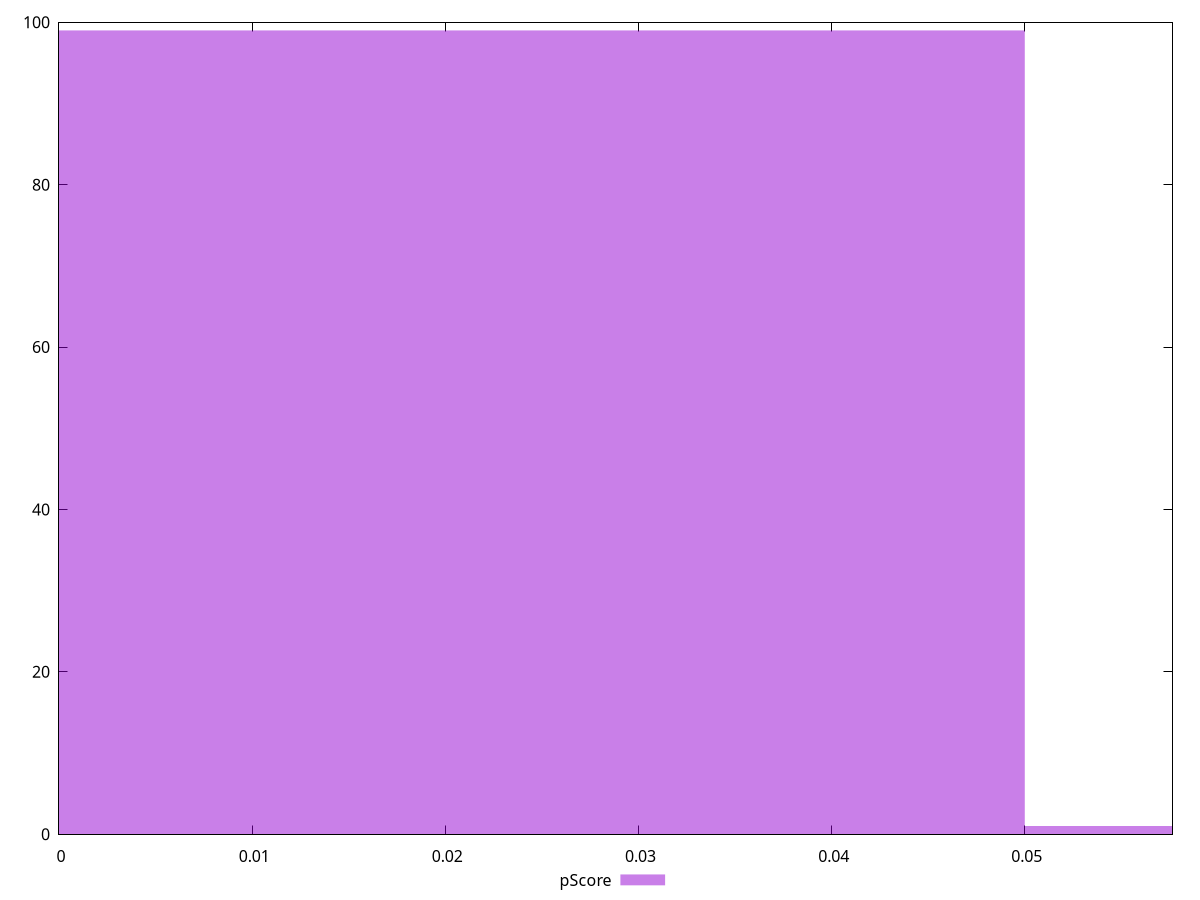 reset

$pScore <<EOF
0 99
0.1 1
EOF

set key outside below
set boxwidth 0.1
set xrange [0:0.057647058823529385]
set yrange [0:100]
set trange [0:100]
set style fill transparent solid 0.5 noborder
set terminal svg size 640, 490 enhanced background rgb 'white'
set output "reprap/uses-text-compression/samples/pages+cached+noexternal+nomedia/pScore/histogram.svg"

plot $pScore title "pScore" with boxes

reset
